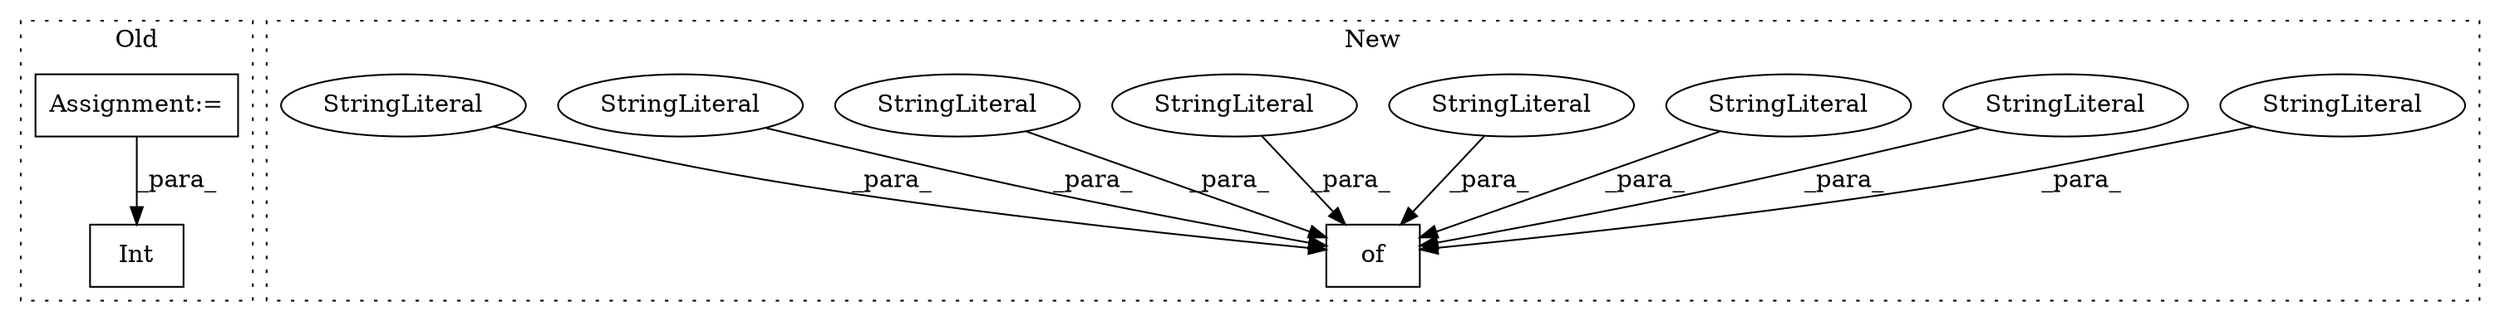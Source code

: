 digraph G {
subgraph cluster0 {
1 [label="Int" a="32" s="1344,1369" l="4,1" shape="box"];
8 [label="Assignment:=" a="7" s="1325" l="1" shape="box"];
label = "Old";
style="dotted";
}
subgraph cluster1 {
2 [label="of" a="32" s="1113,1250" l="3,1" shape="box"];
3 [label="StringLiteral" a="45" s="1202" l="12" shape="ellipse"];
4 [label="StringLiteral" a="45" s="1226" l="12" shape="ellipse"];
5 [label="StringLiteral" a="45" s="1132" l="15" shape="ellipse"];
6 [label="StringLiteral" a="45" s="1171" l="10" shape="ellipse"];
7 [label="StringLiteral" a="45" s="1150" l="7" shape="ellipse"];
9 [label="StringLiteral" a="45" s="1158" l="12" shape="ellipse"];
10 [label="StringLiteral" a="45" s="1215" l="10" shape="ellipse"];
11 [label="StringLiteral" a="45" s="1194" l="7" shape="ellipse"];
label = "New";
style="dotted";
}
3 -> 2 [label="_para_"];
4 -> 2 [label="_para_"];
5 -> 2 [label="_para_"];
6 -> 2 [label="_para_"];
7 -> 2 [label="_para_"];
8 -> 1 [label="_para_"];
9 -> 2 [label="_para_"];
10 -> 2 [label="_para_"];
11 -> 2 [label="_para_"];
}